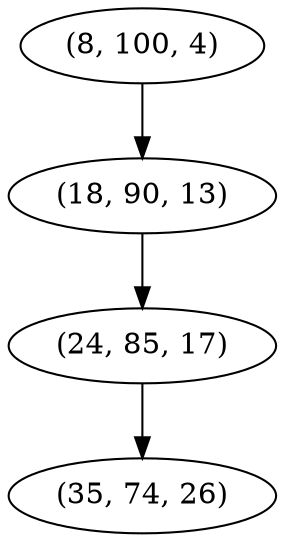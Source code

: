 digraph tree {
    "(8, 100, 4)";
    "(18, 90, 13)";
    "(24, 85, 17)";
    "(35, 74, 26)";
    "(8, 100, 4)" -> "(18, 90, 13)";
    "(18, 90, 13)" -> "(24, 85, 17)";
    "(24, 85, 17)" -> "(35, 74, 26)";
}
